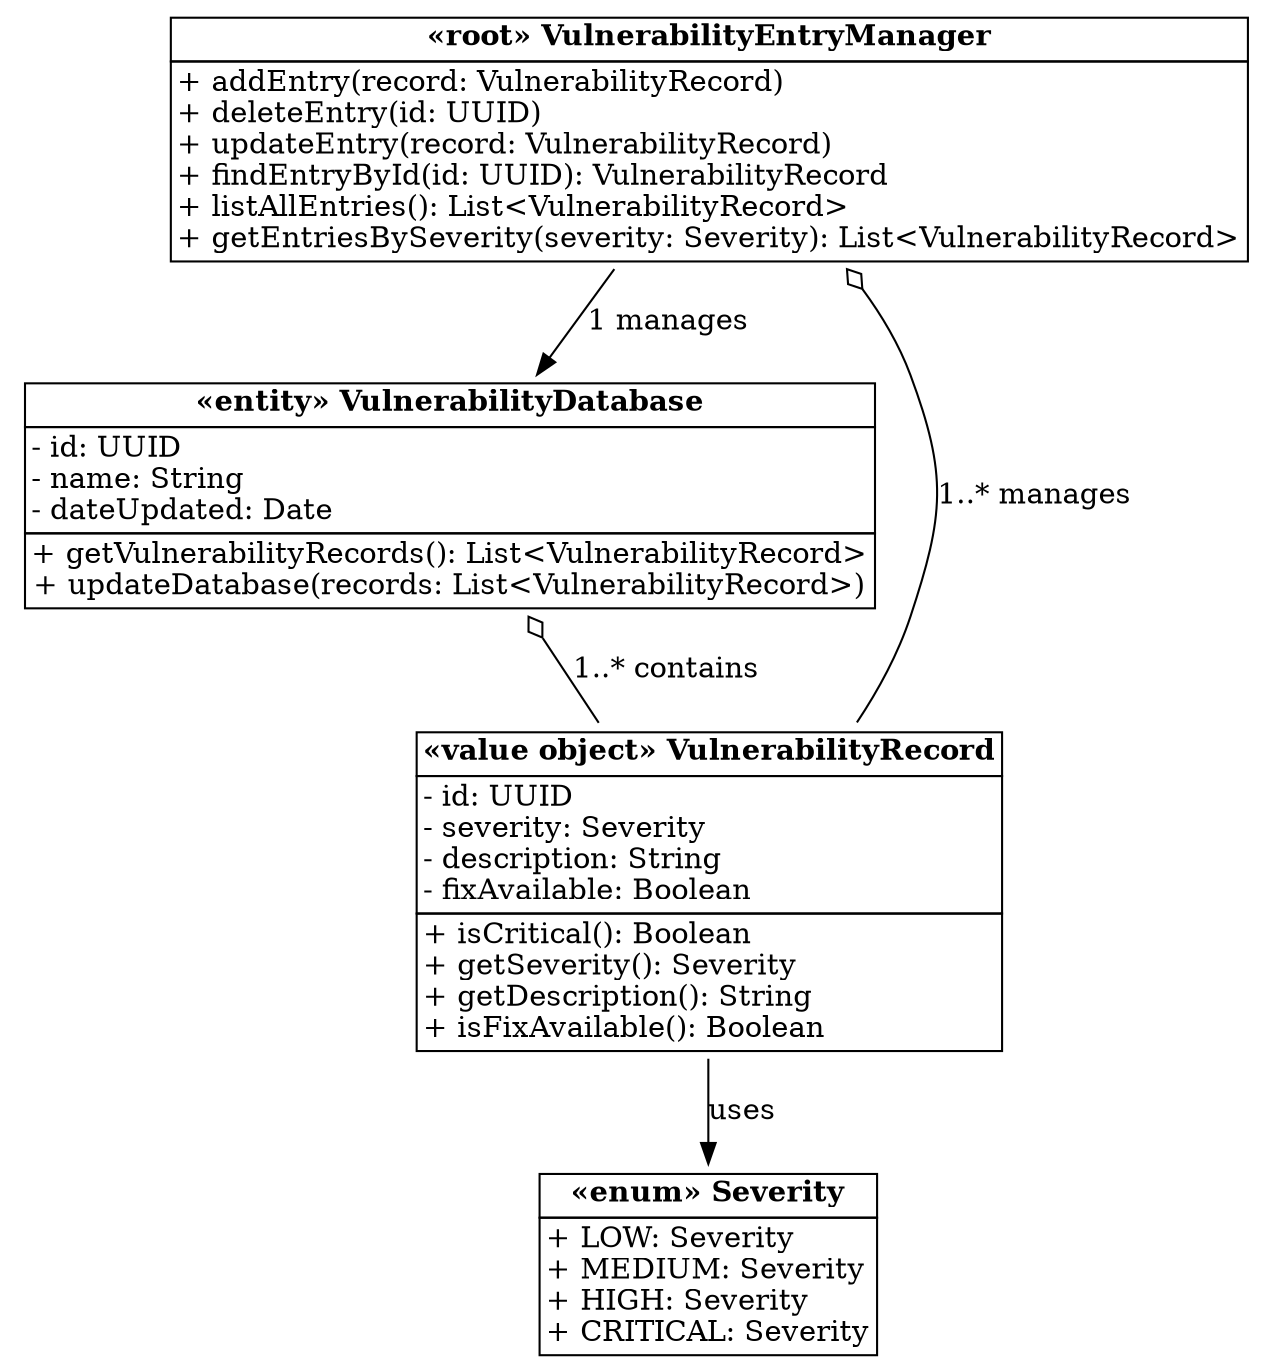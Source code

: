 digraph VulnerabilityManagement_Aggregate {
  node [shape=plaintext];

  VulnerabilityEntryManager [label=<
    <table border="0" cellborder="1" cellspacing="0">
      <tr><td><b>«root» VulnerabilityEntryManager</b></td></tr>
      <tr><td align="left">+ addEntry(record: VulnerabilityRecord)<br 
align="left"/>+ deleteEntry(id: UUID)<br align="left"/>+ 
updateEntry(record: VulnerabilityRecord)<br align="left"/>+ 
findEntryById(id: UUID): VulnerabilityRecord<br align="left"/>+ 
listAllEntries(): List&lt;VulnerabilityRecord&gt;<br align="left"/>+ 
getEntriesBySeverity(severity: Severity): 
List&lt;VulnerabilityRecord&gt;</td></tr>
    </table>>];

  VulnerabilityDatabase [label=<
    <table border="0" cellborder="1" cellspacing="0">
      <tr><td><b>«entity» VulnerabilityDatabase</b></td></tr>
      <tr><td align="left">- id: UUID<br align="left"/>- name: String<br 
align="left"/>- dateUpdated: Date</td></tr>
      <tr><td border="1" align="left">+ getVulnerabilityRecords(): 
List&lt;VulnerabilityRecord&gt;<br align="left"/>+ updateDatabase(records: 
List&lt;VulnerabilityRecord&gt;)</td></tr>
    </table>>];

  VulnerabilityRecord [label=<
    <table border="0" cellborder="1" cellspacing="0">
      <tr><td><b>«value object» VulnerabilityRecord</b></td></tr>
      <tr><td align="left">- id: UUID<br align="left"/>- severity: 
Severity<br align="left"/>- description: String<br align="left"/>- 
fixAvailable: Boolean</td></tr>
      <tr><td border="1" align="left">+ isCritical(): Boolean<br 
align="left"/>+ getSeverity(): Severity<br align="left"/>+ 
getDescription(): String<br align="left"/>+ isFixAvailable(): 
Boolean</td></tr>
    </table>>];

  Severity [label=<
    <table border="0" cellborder="1" cellspacing="0">
      <tr><td><b>«enum» Severity</b></td></tr>
      <tr><td align="left">+ LOW: Severity<br align="left"/>+ MEDIUM: 
Severity<br align="left"/>+ HIGH: Severity<br align="left"/>+ CRITICAL: 
Severity</td></tr>
    </table>>];

  // Relationships within the VulnerabilityManagement Aggregate
  VulnerabilityEntryManager -> VulnerabilityRecord [label="1..* manages" 
arrowtail=odiamond dir=back];
  VulnerabilityDatabase -> VulnerabilityRecord [label="1..* contains" 
arrowtail=odiamond dir=back];
  VulnerabilityEntryManager -> VulnerabilityDatabase [label="1 manages"];
  VulnerabilityRecord -> Severity [label="uses"];
}

